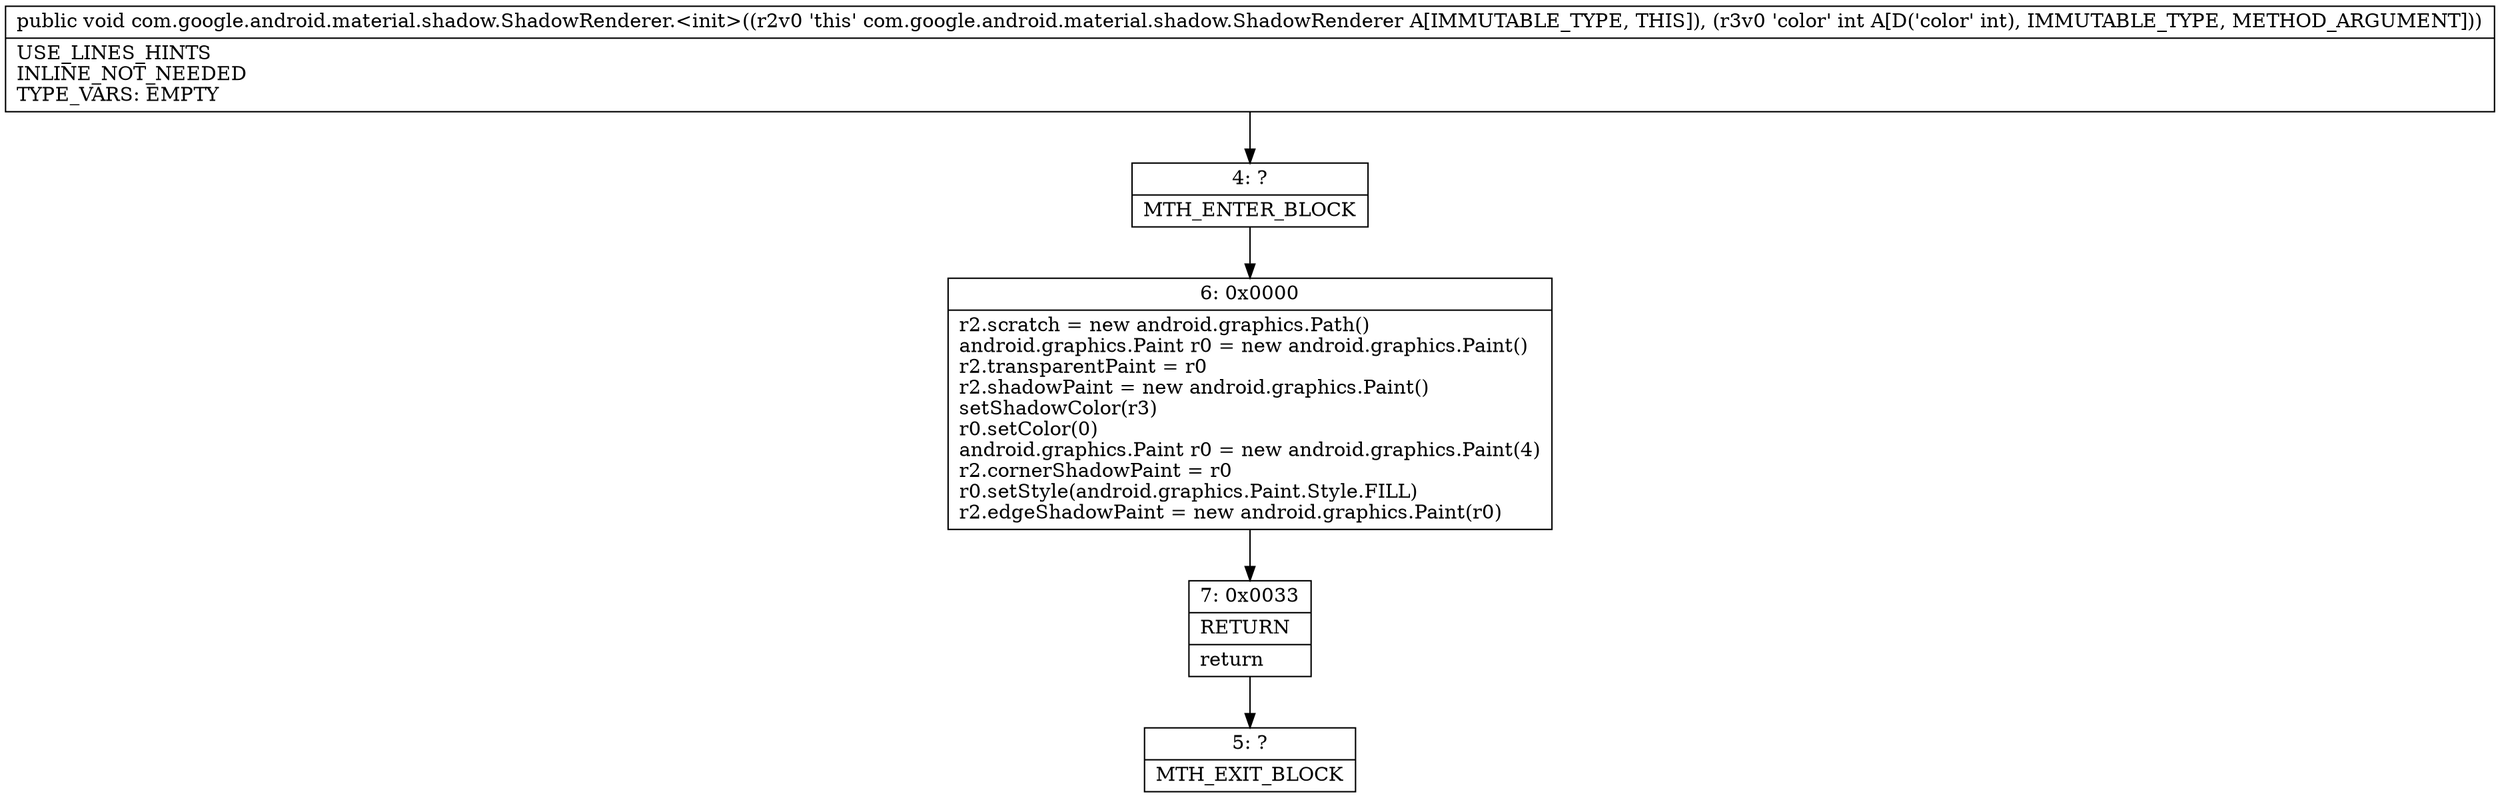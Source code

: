 digraph "CFG forcom.google.android.material.shadow.ShadowRenderer.\<init\>(I)V" {
Node_4 [shape=record,label="{4\:\ ?|MTH_ENTER_BLOCK\l}"];
Node_6 [shape=record,label="{6\:\ 0x0000|r2.scratch = new android.graphics.Path()\landroid.graphics.Paint r0 = new android.graphics.Paint()\lr2.transparentPaint = r0\lr2.shadowPaint = new android.graphics.Paint()\lsetShadowColor(r3)\lr0.setColor(0)\landroid.graphics.Paint r0 = new android.graphics.Paint(4)\lr2.cornerShadowPaint = r0\lr0.setStyle(android.graphics.Paint.Style.FILL)\lr2.edgeShadowPaint = new android.graphics.Paint(r0)\l}"];
Node_7 [shape=record,label="{7\:\ 0x0033|RETURN\l|return\l}"];
Node_5 [shape=record,label="{5\:\ ?|MTH_EXIT_BLOCK\l}"];
MethodNode[shape=record,label="{public void com.google.android.material.shadow.ShadowRenderer.\<init\>((r2v0 'this' com.google.android.material.shadow.ShadowRenderer A[IMMUTABLE_TYPE, THIS]), (r3v0 'color' int A[D('color' int), IMMUTABLE_TYPE, METHOD_ARGUMENT]))  | USE_LINES_HINTS\lINLINE_NOT_NEEDED\lTYPE_VARS: EMPTY\l}"];
MethodNode -> Node_4;Node_4 -> Node_6;
Node_6 -> Node_7;
Node_7 -> Node_5;
}

